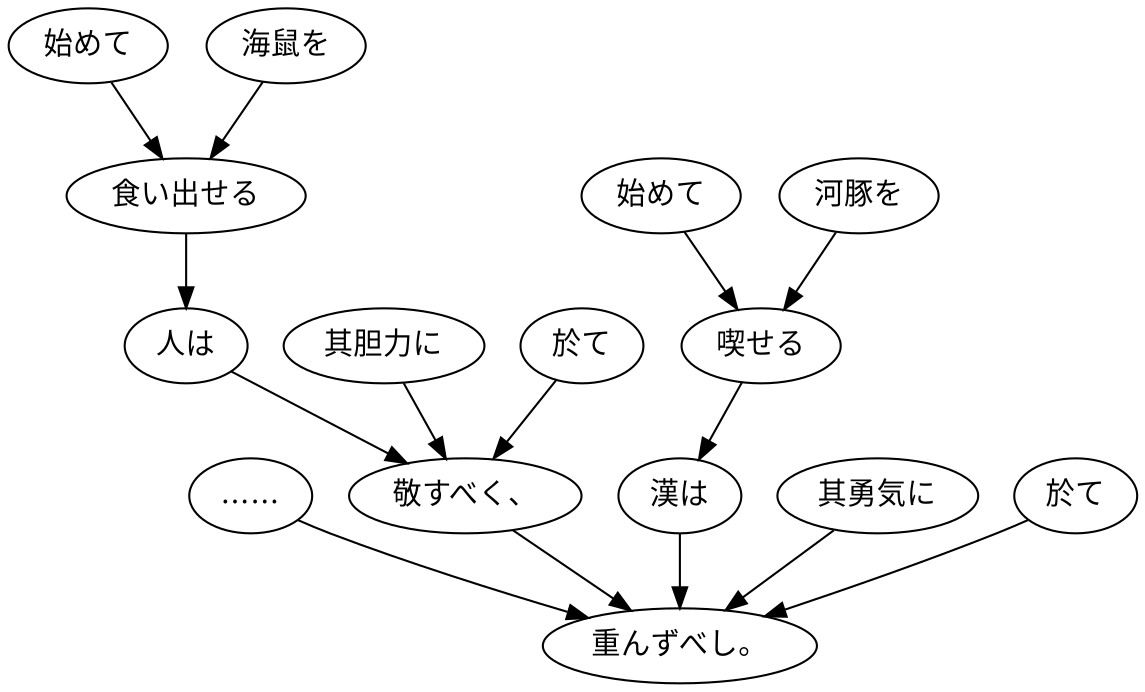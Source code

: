 digraph graph5782 {
	node0 [label="……"];
	node1 [label="始めて"];
	node2 [label="海鼠を"];
	node3 [label="食い出せる"];
	node4 [label="人は"];
	node5 [label="其胆力に"];
	node6 [label="於て"];
	node7 [label="敬すべく、"];
	node8 [label="始めて"];
	node9 [label="河豚を"];
	node10 [label="喫せる"];
	node11 [label="漢は"];
	node12 [label="其勇気に"];
	node13 [label="於て"];
	node14 [label="重んずべし。"];
	node0 -> node14;
	node1 -> node3;
	node2 -> node3;
	node3 -> node4;
	node4 -> node7;
	node5 -> node7;
	node6 -> node7;
	node7 -> node14;
	node8 -> node10;
	node9 -> node10;
	node10 -> node11;
	node11 -> node14;
	node12 -> node14;
	node13 -> node14;
}
